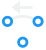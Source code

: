 <?xml version="1.0"?>
<!DOCTYPE ipe SYSTEM "ipe.dtd">
<ipe version="70216" creator="Ipe 7.2.17">
<info created="D:20200520161559" modified="D:20200520180808"/>
<ipestyle name="icons">
<color name="black" value="0.137 0.149 0.161"/>
<color name="red" value="0.855 0.267 0.325"/>
<color name="blue" value="0.114 0.6 0.953"/>
<dashstyle name="dotted" value="[1 3] 0"/>
<layout paper="22 22" origin="0 0" frame="22 22" crop="no"/>
</ipestyle>
<ipestyle name="dark">
<color name="black" value="0.937 0.941 0.945"/>
</ipestyle>
<page section="mode_arc1">
<layer name="alpha"/>
<view layers="alpha" active="alpha"/>
<path layer="alpha" stroke="black" pen="1" cap="1" join="1">
15.0793 13.3582 m
9.30054 0 0 9.30054 11 5 6.86469 13.3306 a
</path>
<path matrix="1 0 0 1 1.5 -4.5" fill="blue">
1 0 0 1 4 17 e
2 0 0 2 4 17 e
</path>
<path matrix="1 0 0 1 7 -12" fill="blue">
1 0 0 1 4 17 e
2 0 0 2 4 17 e
</path>
<path matrix="1 0 0 1 -0.5 0" fill="black">
15 18 m
15 17 l
10 17 l
10 18 l
h
</path>
<path matrix="-1 0 0 1 21 0" fill="black">
14 17.6 m
11 15 l
11 20 l
h
</path>
<path matrix="1 0 0 1 12.5 -4.5" fill="blue">
1 0 0 1 4 17 e
2 0 0 2 4 17 e
</path>
</page>
<page section="mode_arc2">
<layer name="alpha"/>
<view layers="alpha" active="alpha"/>
<path layer="alpha" stroke="black" pen="1" cap="1" join="1">
15.0793 13.3582 m
9.30054 0 0 9.30054 11 5 6.86469 13.3306 a
</path>
<path matrix="1 0 0 1 1.5 -4.5" fill="blue">
1 0 0 1 4 17 e
2 0 0 2 4 17 e
</path>
<path matrix="1 0 0 1 7 -12" fill="blue">
1 0 0 1 4 17 e
2 0 0 2 4 17 e
</path>
<path matrix="1 0 0 1 0.5 0" fill="black">
8 18 m
8 17 l
12 17 l
12 18 l
h
</path>
<path matrix="1 0 0 1 1 0" fill="black">
14 17.6 m
11 15 l
11 20 l
h
</path>
<path matrix="1 0 0 1 12.5 -4.5" fill="blue">
1 0 0 1 4 17 e
2 0 0 2 4 17 e
</path>
</page>
<page section="mode_arc3">
<layer name="alpha"/>
<view layers="alpha" active="alpha"/>
<path layer="alpha" stroke="black" pen="1" cap="1" join="1">
5.78823 6.96879 m
7.24784 0 0 -7.24784 12.625 9.375 6.50238 13.2538 a
</path>
<path stroke="black" pen="1" cap="1" join="1">
8.82632 15.5476 m
7.24784 0 0 -7.24784 12.625 9.375 14.9831 16.2285 a
</path>
<path matrix="1 0 0 1 3.5 -2.5" fill="blue">
1 0 0 1 4 17 e
2 0 0 2 4 17 e
</path>
<path matrix="1 0 0 1 2.5 -11.5" fill="blue">
1 0 0 1 4 17 e
2 0 0 2 4 17 e
</path>
<path matrix="1 0 0 1 12.5 -1.5" fill="blue">
1 0 0 1 4 17 e
2 0 0 2 4 17 e
</path>
</page>
<page section="mode_circle1">
<layer name="alpha"/>
<view layers="alpha" active="alpha"/>
<path layer="alpha" stroke="black" pen="1" cap="1" join="1">
14.5761 17.0176 m
7 0 0 7 11 11 17.0236 14.566 a
</path>
<path matrix="1 0 0 1 7 -6" fill="blue">
1 0 0 1 4 17 e
2 0 0 2 4 17 e
</path>
<path matrix="1 0 0 1 12 -1" fill="blue">
1 0 0 1 4 17 e
2 0 0 2 4 17 e
</path>
</page>
<page section="mode_circle2">
<layer name="alpha"/>
<view layers="alpha" active="alpha"/>
<path layer="alpha" stroke="black" pen="1" cap="1" join="1">
5.05135 7.31034 m
7 0 0 -7 11 11 14.5761 17.0176 a
</path>
<path stroke="black" pen="1" cap="1" join="1">
17.0236 14.566 m
7 0 0 -7 11 11 7.3985 4.99756 a
</path>
<path matrix="1 0 0 1 2 -11" fill="blue">
1 0 0 1 4 17 e
2 0 0 2 4 17 e
</path>
<path matrix="1 0 0 1 12 -1" fill="blue">
1 0 0 1 4 17 e
2 0 0 2 4 17 e
</path>
</page>
<page section="mode_circle3">
<layer name="alpha"/>
<view layers="alpha" active="alpha"/>
<path layer="alpha" stroke="black" pen="1" cap="1" join="1">
5.34121 15.1204 m
7 0 0 -7 11 11 14.5761 17.0176 a
</path>
<path stroke="black" pen="1" cap="1" join="1">
17.0325 14.5508 m
7 0 0 -7 11 11 15.0768 5.3097 a
</path>
<path stroke="black" pen="1" cap="1" join="1">
11.8923 4.05711 m
7 0 0 -7 11 11 4.03775 11.726 a
</path>
<path matrix="1 0 0 1 9.5 -12.5" fill="blue">
1 0 0 1 4 17 e
2 0 0 2 4 17 e
</path>
<path matrix="1 0 0 1 12 -1" fill="blue">
1 0 0 1 4 17 e
2 0 0 2 4 17 e
</path>
<path matrix="1 0 0 1 0.5 -3.5" fill="blue">
1 0 0 1 4 17 e
2 0 0 2 4 17 e
</path>
</page>
<page section="mode_graph">
<layer name="alpha"/>
<view layers="alpha" active="alpha"/>
<path layer="alpha" stroke="black" dash="dotted" pen="1" cap="1">
10.2779 6.44417 m
5.79907 15.4019 l
</path>
<path stroke="black" pen="1">
11.4472 5.89443 m
16.5528 16.1056 l
</path>
<path fill="black">
8 18 m
8 17 l
12 17 l
12 18 l
h
</path>
<path fill="black">
14 17.6 m
11 15 l
11 20 l
h
</path>
<path fill="black">
2 0 0 2 11 5 e
</path>
<path matrix="1 0 0 1 6 12" fill="black">
2 0 0 2 11 5 e
</path>
<path matrix="1 0 0 1 -6 12" fill="black">
2 0 0 2 11 5 e
</path>
</page>
<page section="mode_ink">
<layer name="alpha"/>
<view layers="alpha" active="alpha"/>
<group layer="alpha" matrix="1 0 0 -1 0 22">
<path fill="black">
12.002 3 m
4.6582 10.3125 l
3.25195 11.75 l
3.00195 12 l
3.00195 16 l
4.00195 16 l
6.00195 16 l
7.00195 16 l
7.25195 15.75 l
7.62695 15.4062 l
8.31445 14.6875 l
8.68945 14.3438 l
15 8 l
16 7 l
12.002 3 l
h
11.4082 5 m
14 7.59375 l
9.7207 11.8438 l
7.1582 9.25 l
11.4082 5 l
h
6.43945 9.96875 m
9.0332 12.5625 l
8.31445 13.2812 l
5.7207 10.6875 l
6.00195 10.4062 l
6.43945 9.96875 l
h
5.0332 11.375 m
7.62695 13.9688 l
6.9082 14.6875 l
4.31445 12.0938 l
5.0332 11.375 l
h
16.498 14 m
16.2364 14.0001
15.5436 14.046
14.4355 14.5625 c
14.0892 14.7241
13.8018 14.907
13.4062 15.125 c
13.1951 15.2414
12.438 15.6193
12.1562 15.75 c
11.3306 16.1332
11.0562 16.2299
10.3438 16.5 c
9.65424 16.7615
8.9106 16.9987
8.40625 17.1875 c
6.28335 17.9823
3 18
3 18 c
3 19 l
3 19
6.32741 19.032
8.75 18.125 c
9.07135 18.0047
9.63148 17.8074
10.1562 17.625 c
10.9633 17.3306
11.8354 16.9683
12.5625 16.6562 c
12.8672 16.5148
13.5734 16.1652
13.873 16 c
14.3133 15.7574
14.6069 15.5783
14.8418 15.4688 c
15.3552 15.1663
15.9252 14.9864
16.498 15 c
16.4532 15.0002
16.6718 15.001
16.873 15.0938 c
17.0743 15.1777
17.2978 15.3273
17.4668 15.4688 c
17.7941 15.8006
17.9314 16.0539
17.998 16.5 c
17.9723 17.182
17.7374 17.3957
17.248 17.7812 c
16.9242 17.9958
16.4683 18.0348
16 18.0039 c
16 18.9727 l
16.7837 18.9747
17.411 18.8183
17.7793 18.625 c
18.616 18.1478
19.0273 17.2886
18.998 16.4688 c
18.993 16.1808
18.9208 15.9437
18.7793 15.625 c
18.6377 15.3064
18.4353 14.9489
18.123 14.6875 c
17.6412 14.2643
17.3994 14.0781
16.498 14 c
h
</path>
</group>
</page>
<page section="mode_label">
<layer name="alpha"/>
<view layers="alpha" active="alpha"/>
<path layer="alpha" fill="black">
6 4 m
3 4 l
9 19 l
13 19 l
19 4 l
16 4 l
14 9 l
8 9 l
h
13.1429 11 m
8.85714 11 l
11 16 l
h
</path>
</page>
<page section="mode_laser">
<layer name="alpha"/>
<view layers="alpha" active="alpha"/>
<path layer="alpha" matrix="0.540551 0.540551 -0.540551 0.540551 10.336 -0.228078" stroke="blue" pen="2" cap="1" join="1">
9.51444 11.2861 m
4 0 0 -4 11 15 12.4856 11.2861 a
</path>
<path matrix="0.707107 0.707107 -0.707107 0.707107 11.3536 -4.2028" fill="black">
10 15 m
10 2 l
11 2 l
11 15 l
h
</path>
</page>
<page section="mode_lines">
<layer name="alpha"/>
<view layers="alpha" active="alpha"/>
<path layer="alpha" stroke="black" pen="1" cap="1" join="1">
11.0616 14.9555 m
13.9387 7.04359 l
</path>
<path stroke="black" pen="1" cap="1" join="1">
6.50428 10.906 m
9.49547 15.0937 l
</path>
<path matrix="1 0 0 1 5.5 -0.5" fill="blue">
1 0 0 1 5 17 e
2 0 0 2 5 17 e
</path>
<path matrix="1 0 0 1 0.5 -7.5" fill="blue">
1 0 0 1 5 17 e
2 0 0 2 5 17 e
</path>
<path matrix="1 0 0 1 9.5 -11.5" fill="blue">
1 0 0 1 5 17 e
2 0 0 2 5 17 e
</path>
</page>
<page section="mode_lines_variant">
<layer name="alpha"/>
<view layers="alpha" active="alpha"/>
<path layer="alpha" stroke="black" pen="1" cap="1" join="1">
6.67683 15.3232 m
15.2997 6.70025 l
</path>
<path matrix="1 0 0 1 0.5 -0.5" fill="blue">
1 0 0 1 5 17 e
2 0 0 2 5 17 e
</path>
<path matrix="1 0 0 1 11.5 -11.5" fill="blue">
1 0 0 1 5 17 e
2 0 0 2 5 17 e
</path>
</page>
<page section="mode_marks">
<layer name="alpha"/>
<view layers="alpha" active="alpha"/>
<path layer="alpha" matrix="1 0 0 1 1 -1" fill="black">
3 19 m
3 14 l
8 14 l
8 19 l
h
</path>
<path matrix="1 0 0 1 10 -1" fill="black">
3 19 m
3 14 l
8 14 l
8 19 l
h
4 18 m
4 15 l
7 15 l
7 18 l
h
</path>
<path matrix="1.1 0 0 1.1 -0.1 -10.55" fill="black">
2.5 0 0 2.5 6 15.5 e
</path>
<path matrix="1.08 0 0 1.08 -1.78 -1.06" stroke="black" pen="1" join="1">
14 5 m
18 9 l
</path>
<path matrix="1.08 0 0 1.08 -1.78 -1.06" stroke="black" pen="1" join="1">
14 9 m
18 5 l
</path>
</page>
<page section="mode_math">
<layer name="alpha"/>
<view layers="alpha" active="alpha"/>
<path layer="alpha" fill="black">
3 18 m
10 18 l
10 17 l
3 17 l
h
</path>
<path fill="black">
3 9 m
10 9 l
10 8 l
3 8 l
h
</path>
<path matrix="1 0 0 1 0 1" fill="black">
6 6 m
6 5 l
7 5 l
7 6 l
h
</path>
<path fill="black">
3 9 m
7 13 l
3 17 l
4.41421 17 l
8.41421 13 l
4.41421 9 l
h
</path>
<path fill="black">
6 5 m
6 3 l
7 3 l
7 5 l
h
</path>
<path matrix="1 0 0 1 -1 0" fill="black">
16 14 m
16 7 l
17 7 l
17 14 l
h
</path>
<path matrix="1 0 0 1 -1 0" fill="black">
12 11 m
3 0 0 3 15 11 16.6641 8.50385 a
16.4142 9.58579 l
2 0 0 -2 15 11 13 11 a
13 14 l
12 14 l
h
</path>
<path matrix="1 0 0 1 12 3" fill="black">
6 6 m
6 5 l
7 5 l
7 6 l
h
</path>
<path matrix="1 0 0 1 12 2" fill="black">
6 5 m
6 3 l
7 3 l
7 5 l
h
</path>
<path matrix="1 0 0 1 -1 0" fill="black">
17 7 m
4 0 0 -4 13 7 12.3424 3.05442 a
12.5068 4.04082 l
3 0 0 3 13 7 16 7 a
h
</path>
</page>
<page section="mode_pan">
<layer name="alpha"/>
<view layers="alpha" active="alpha"/>
<group layer="alpha" matrix="1 0 0 -1 0 22">
<path fill="black">
14.127 3.00385 m
13.5056 3.04153
13.0804 3.43167
12.7813 3.9145 c
12.4549 2.72796
10.1423 2.65374
9.6797 4.33555 c
9.31624 3.94421
8.85222 3.67323
8.26759 3.71474 c
8.24415 3.71474 l
7.17507 3.80837
6.41849 4.74853
6.60157 5.77888 c
7.51368 11.09 l
7.16844 10.8531
6.74929 10.4469
6.44142 10.3126 c
5.72793 10.0011
5.07489 9.96202
4.54883 10.1128 c
3.49673 10.4142
3.18164 11.3995
3.18164 11.3995 c
3 11.9106 l
3.45508 12.222 l
4.45956 12.8827
5.47864 14.4843
6.44142 15.9762 c
6.9228 16.7221
7.4023 17.4273
7.94728 17.9973 c
8.49225 18.5672
9.11018 19.0051
9.94142 19 c
9.9551 19 l
12.2885 18.9988
14.6217 19.0002
16.9551 19 c
17.1368 19 l
17.1602 18.3321 l
17.1602 18.3321
17.2244 17.0916
17.3418 15.6217 c
17.4593 14.1519
17.6413 12.4375
17.8438 11.6443 c
18.9395 7.35734 l
19.2551 6.17955
18.293 5.04646
17.0469 5.13653 c
16.6645 5.15786
16.3267 5.32185
16.043 5.53604 c
16.0645 4.89174 l
16.1359 3.81567
15.2315 2.93433
14.127 3.00385 c
h
11.2539 3.71279 m
11.2539 3.71475 l
11.8345 3.6792
12.3929 4.16877
12.416 4.73507 c
12.6914 9.64474 l
12.7069 9.92241
12.8837 9.91904
12.8965 9.66824 c
13.1465 4.73507 l
13.1679 4.21328
13.6369 3.74506
14.1719 3.71279 c
14.7909 3.67369
15.376 4.24365
15.336 4.84669 c
15.0625 10.244 l
15.0543 10.4062
15.1017 10.486
15.1524 10.2891 c
16.0879 6.668 l
16.1946 6.22355
16.6241 5.87156
17.0918 5.84547 c
17.7833 5.79571
18.4076 6.52555
18.2325 7.17913 c
17.1368 11.466 l
16.6969 13.1889
16.475 17.4841
16.4493 17.9973 c
10 18 l
10 18 l
7.88349 17.9786
6.33605 13.2479
3.86524 11.6227 c
3.86524 11.6227
4.75577 9.06706
8.40431 12.6215 c
8.40431 12.6215
8.42991 12.5027
8.47267 12.3336 c
8.44596 12.2471
8.42944 12.1555
8.4258 12.0653 c
7.33204 5.66726 l
7.22919 5.08838
7.71196 4.47629
8.31251 4.42368 c
8.85833 4.38529
9.39622 4.80671
9.47463 5.33433 c
10.2735 9.99921 l
10.3064 10.1917
10.5383 10.1414
10.5235 9.88954 c
10.2285 4.84669 l
10.1916 4.28815
10.6805 3.7467
11.2539 3.71279 c
h
</path>
</group>
</page>
<page section="mode_paragraph">
<layer name="alpha"/>
<view layers="alpha" active="alpha"/>
<path layer="alpha" fill="black">
3 19 m
3 18 l
16 18 l
16 19 l
h
</path>
<path fill="black">
3 16 m
3 15 l
19 15 l
19 16 l
h
</path>
<path fill="black">
3 13 m
3 12 l
17 12 l
17 13 l
h
</path>
<path fill="black">
3 10 m
3 9 l
18 9 l
18 10 l
h
</path>
<path fill="black">
3 7 m
3 6 l
17 6 l
17 7 l
h
</path>
<path fill="black">
3 4 m
3 3 l
8 3 l
8 4 l
h
</path>
</page>
<page section="mode_parallelogram">
<layer name="alpha"/>
<view layers="alpha" active="alpha"/>
<path layer="alpha" stroke="black" pen="1" cap="1" join="1">
5.59596 11.8152 m
9.5 16.5 l
15.9401 13.2799 l
</path>
<path stroke="black" pen="1" cap="1" join="1">
16.4379 11.2255 m
13.5138 7.71657 l
</path>
<path matrix="1 0 0 1 -1 0" stroke="black" pen="1" cap="1" join="1">
7.01113 9.74443 m
12.0569 7.22154 l
</path>
<path matrix="1 0 0 1 7.5 -10.5" fill="blue">
1 0 0 1 5 17 e
2 0 0 2 5 17 e
</path>
<path matrix="1 0 0 1 12.5 -4.5" fill="blue">
1 0 0 1 5 17 e
2 0 0 2 5 17 e
</path>
<path matrix="1 0 0 1 -0.5 -6.5" fill="blue">
1 0 0 1 5 17 e
2 0 0 2 5 17 e
</path>
</page>
<page section="mode_polygons">
<layer name="alpha"/>
<view layers="alpha" active="alpha"/>
<path layer="alpha" stroke="black" pen="1" cap="1" join="1">
11.0616 14.9555 m
13.9387 7.04359 l
</path>
<path stroke="black" pen="1" cap="1" join="1">
6.97866 8.84282 m
12.9944 6.16914 l
</path>
<path stroke="black" pen="1" cap="1" join="1">
6.50428 10.906 m
9.49547 15.0937 l
</path>
<path matrix="1 0 0 1 5.5 -0.5" fill="blue">
1 0 0 1 5 17 e
2 0 0 2 5 17 e
</path>
<path matrix="1 0 0 1 0.5 -7.5" fill="blue">
1 0 0 1 5 17 e
2 0 0 2 5 17 e
</path>
<path matrix="1 0 0 1 9.5 -11.5" fill="blue">
1 0 0 1 5 17 e
2 0 0 2 5 17 e
</path>
</page>
<page section="mode_rectangles1">
<layer name="alpha"/>
<view layers="alpha" active="alpha"/>
<path layer="alpha" fill="black">
7 17 m
17 17 l
17 7 l
16 7 l
16 16 l
7 16 l
h
</path>
<path fill="black">
5 15 m
6 15 l
6 6 l
15 6 l
15 5 l
5 5 l
h
</path>
<path matrix="1 0 0 1 0.5 -0.5" fill="blue">
1 0 0 1 5 17 e
2 0 0 2 5 17 e
</path>
<path matrix="1 0 0 1 11.5 -11.5" fill="blue">
1 0 0 1 5 17 e
2 0 0 2 5 17 e
</path>
</page>
<page section="mode_rectangles2">
<layer name="alpha"/>
<view layers="alpha" active="alpha"/>
<path layer="alpha" fill="black">
4 18 m
17 18 l
17 7 l
16 7 l
16 17 l
4 17 l
h
</path>
<path fill="black">
4 18 m
5 18 l
5 6 l
15 6 l
15 5 l
4 5 l
h
</path>
<path matrix="1 0 0 1 5.5 -5.5" fill="blue">
1 0 0 1 5 17 e
2 0 0 2 5 17 e
</path>
<path matrix="1 0 0 1 11.5 -11.5" fill="blue">
1 0 0 1 5 17 e
2 0 0 2 5 17 e
</path>
</page>
<page section="mode_rectangles3">
<layer name="alpha"/>
<view layers="alpha" active="alpha"/>
<path layer="alpha" stroke="black" pen="1" cap="1" join="1">
7.01113 9.74443 m
12.0569 7.22154 l
</path>
<path stroke="black" pen="1" cap="1" join="1">
6.27825 12.0565 m
8.5 16.5 l
14.9881 13.256 l
</path>
<path stroke="black" pen="1" cap="1" join="1">
14.1955 7.8911 m
15.8313 11.1625 l
</path>
<path matrix="1 0 0 1 8.5 -10.5" fill="blue">
1 0 0 1 5 17 e
2 0 0 2 5 17 e
</path>
<path matrix="1 0 0 1 11.5 -4.5" fill="blue">
1 0 0 1 5 17 e
2 0 0 2 5 17 e
</path>
<path matrix="1 0 0 1 0.5 -6.5" fill="blue">
1 0 0 1 5 17 e
2 0 0 2 5 17 e
</path>
</page>
<page section="mode_rotate">
<layer name="alpha"/>
<view layers="alpha" active="alpha"/>
<path layer="alpha" matrix="1 0 0 1 -1 0" fill="black">
18.5 12 m
16 15 l
21 15 l
h
</path>
<path matrix="1 0 0 1 -1 1" fill="black">
15 18 m
4 0 0 -4 15 14 19 14 a
18 14 l
3 0 0 3 15 14 15 17 a
h
</path>
<path matrix="-1 0 0 -1 23 22" fill="black">
18.5 12 m
16 15 l
21 15 l
h
</path>
<path matrix="-1 0 0 -1 23 21" fill="black">
15 18 m
4 0 0 -4 15 14 19 14 a
18 14 l
3 0 0 3 15 14 15 17 a
h
</path>
<path fill="black">
10.6863 12 m
4 12 l
4 18 l
11 18 l
11 12.3137 l
h
8.92893 8.82843 m
13.1716 13.0711 l
18.1213 8.12132 l
13.8787 3.87868 l
h
3 11 m
3 19 l
12 19 l
12 13.3137 l
13.1716 14.4853 l
19.5355 8.12132 l
13.8787 2.46446 l
7.51472 8.82843 l
9.68629 11 l
h
</path>
</page>
<page section="mode_select">
<layer name="alpha"/>
<view layers="alpha" active="alpha"/>
<path layer="alpha" fill="black">
7 3 m
10.9004 7.6992 l
17 8 l
7 16 l
h
</path>
<path fill="black">
1 0 0 1 6 18 e
</path>
</page>
<page section="mode_shear">
<layer name="alpha"/>
<view layers="alpha" active="alpha"/>
<path layer="alpha" fill="black">
8.85 8 m
10.5 13.5 l
12 13.5 l
12 19 l
3 19 l
3 8 l
h
4 18 m
4 9 l
9.15 9 l
10.5 13.5 l
11 13.5 l
11 18 l
h
</path>
<path matrix="1 0 0 1 -0.3 0.5" stroke="black" pen="1" cap="0" join="0">
11 13 m
8 3 l
16 3 l
19 13 l
h
</path>
<path matrix="0.377121 0.926164 -0.926164 0.377121 14.0433 -7.76973" fill="black">
18.5 12 m
16 15 l
21 15 l
h
</path>
<path matrix="0.377121 0.926164 -0.926164 0.377121 18.1737 1.34569" fill="black">
8 18 m
8 15 l
9 15 l
9 18 l
h
</path>
</page>
<page section="mode_shredder">
<layer name="alpha"/>
<view layers="alpha" active="alpha"/>
<path layer="alpha" fill="red">
8 19 m
8 17 l
9 17 l
9 18 l
13 18 l
13 17 l
14 17 l
14 19 l
8 19 l
</path>
<path fill="red">
4 16 m
4 15 l
18 15 l
18 16 l
4 16 l
</path>
<path fill="red">
6 14 m
6 3 l
16 3 l
16 14 l
15 14 l
15 4 l
7 4 l
7 14 l
6 14 l
</path>
</page>
<page section="mode_splinegons">
<layer name="alpha"/>
<view layers="alpha" active="alpha"/>
<path layer="alpha" matrix="1 0 0 1 0.113943 -0.740626" stroke="black" pen="1" cap="1" join="1">
6.78686 8.52022
10.5582 14.4623
3.6733 13.9361
8.60676 20.7333
17.1362 14.3527
15.8206 5.07776
5.95365 4.2007 u
</path>
</page>
<page section="mode_splines">
<layer name="alpha"/>
<view layers="alpha" active="alpha"/>
<path layer="alpha" stroke="black" pen="1" cap="1" join="1">
5.5 5.5 m
8.84503 19.2007
13.2816 1.45424
16.5 16.5 c
</path>
</page>
<page section="mode_stretch">
<layer name="alpha"/>
<view layers="alpha" active="alpha"/>
<path layer="alpha" fill="black">
16 6 m
12 6 l
16 10 l
h
</path>
<path fill="black">
3 19 m
3 12 l
8 12 l
8 14 l
10 14 l
10 19 l
h
4 18 m
4 13 l
7 13 l
7 15 l
9 15 l
9 18 l
h
</path>
<path fill="black">
7 15 m
7 3 l
19 3 l
19 15 l
h
8 14 m
8 4 l
18 4 l
18 14 l
h
</path>
<path fill="black">
5.14643 16.1464 m
14.0858 7.20711 l
14.7929 7.91421 l
5.85357 16.8536 l
h
</path>
</page>
<page section="mode_translate">
<layer name="alpha"/>
<view layers="alpha" active="alpha"/>
<path layer="alpha" matrix="1 0 0 -1 0 22" fill="black">
11 3 m
9 7 l
13 7 l
11 3 l
h
7 9 m
3 11 l
7 13 l
7 9 l
h
15 9 m
15 13 l
19 11 l
15 9 l
h
11 10 m
10.446 10
10 10.446
10 11 c
10 11.554
10.446 12
11 12 c
11.554 12
12 11.554
12 11 c
12 10.446
11.554 10
11 10 c
h
9 15 m
11 19 l
13 15 l
9 15 l
h
</path>
</page>
<page section="snapvtx">
<layer name="alpha"/>
<view layers="alpha" active="alpha"/>
<path layer="alpha" stroke="black" pen="1" cap="1">
3.5 9.5 m
6.25061 12.9383 l
</path>
<path stroke="black" pen="1" cap="1">
8.56 12.804 m
12.5 6.5 l
18.5 10.5 l
</path>
<path fill="red">
2 0 0 2 7.5 14.5 e
1 0 0 1 7.5 14.5 e
</path>
</page>
<page section="snapctl">
<layer name="alpha"/>
<view layers="alpha" active="alpha"/>
<path layer="alpha" fill="red">
2 0 0 2 10.5 11.5 e
1 0 0 1 10.5 11.5 e
</path>
<path fill="black">
8 0 0 8 10.5 11.5 e
7 0 0 7 10.5 11.5 e
</path>
</page>
<page section="snapbd">
<layer name="alpha"/>
<layer name="GRID"/>
<view layers="alpha" active="alpha"/>
<path layer="alpha" stroke="black" pen="1" cap="1">
12.9142 9.08579 m
15.5 6.5 l
19.5 8.5 l
</path>
<path stroke="black" pen="1" cap="1">
3.5 11.5 m
6.5 15.5 l
10.0858 11.9142 l
</path>
<group layer="GRID">
<path stroke="0.1" pen="0.1">
0.5 0 m
0.5 22 l
</path>
<path matrix="1 0 0 1 1 0" stroke="0.1" pen="0.1">
0.5 0 m
0.5 22 l
</path>
<path matrix="1 0 0 1 2 0" stroke="0.1" pen="0.1">
0.5 0 m
0.5 22 l
</path>
<path matrix="1 0 0 1 3 0" stroke="0.1" pen="0.1">
0.5 0 m
0.5 22 l
</path>
<path matrix="1 0 0 1 4 0" stroke="0.1" pen="0.1">
0.5 0 m
0.5 22 l
</path>
<path matrix="1 0 0 1 5 0" stroke="0.1" pen="0.1">
0.5 0 m
0.5 22 l
</path>
<path matrix="1 0 0 1 6 0" stroke="0.1" pen="0.1">
0.5 0 m
0.5 22 l
</path>
<path matrix="1 0 0 1 7 0" stroke="0.1" pen="0.1">
0.5 0 m
0.5 22 l
</path>
<path matrix="1 0 0 1 8 0" stroke="0.1" pen="0.1">
0.5 0 m
0.5 22 l
</path>
<path matrix="1 0 0 1 9 0" stroke="0.1" pen="0.1">
0.5 0 m
0.5 22 l
</path>
<path matrix="1 0 0 1 10 0" stroke="0.1" pen="0.1">
0.5 0 m
0.5 22 l
</path>
<path matrix="1 0 0 1 11 0" stroke="0.1" pen="0.1">
0.5 0 m
0.5 22 l
</path>
<path matrix="1 0 0 1 12 0" stroke="0.1" pen="0.1">
0.5 0 m
0.5 22 l
</path>
<path matrix="1 0 0 1 13 0" stroke="0.1" pen="0.1">
0.5 0 m
0.5 22 l
</path>
<path matrix="1 0 0 1 14 0" stroke="0.1" pen="0.1">
0.5 0 m
0.5 22 l
</path>
<path matrix="1 0 0 1 15 0" stroke="0.1" pen="0.1">
0.5 0 m
0.5 22 l
</path>
<path matrix="1 0 0 1 16 0" stroke="0.1" pen="0.1">
0.5 0 m
0.5 22 l
</path>
<path matrix="1 0 0 1 17 0" stroke="0.1" pen="0.1">
0.5 0 m
0.5 22 l
</path>
<path matrix="1 0 0 1 18 0" stroke="0.1" pen="0.1">
0.5 0 m
0.5 22 l
</path>
<path matrix="1 0 0 1 19 0" stroke="0.1" pen="0.1">
0.5 0 m
0.5 22 l
</path>
<path matrix="1 0 0 1 20 0" stroke="0.1" pen="0.1">
0.5 0 m
0.5 22 l
</path>
<path matrix="1 0 0 1 21 0" stroke="0.1" pen="0.1">
0.5 0 m
0.5 22 l
</path>
<path stroke="0.1" pen="0.1">
0 0.5 m
22 0.5 l
</path>
<path matrix="1 0 0 1 0 1" stroke="0.1" pen="0.1">
0 0.5 m
22 0.5 l
</path>
<path matrix="1 0 0 1 0 2" stroke="0.1" pen="0.1">
0 0.5 m
22 0.5 l
</path>
<path matrix="1 0 0 1 0 3" stroke="0.1" pen="0.1">
0 0.5 m
22 0.5 l
</path>
<path matrix="1 0 0 1 0 4" stroke="0.1" pen="0.1">
0 0.5 m
22 0.5 l
</path>
<path matrix="1 0 0 1 0 5" stroke="0.1" pen="0.1">
0 0.5 m
22 0.5 l
</path>
<path matrix="1 0 0 1 0 6" stroke="0.1" pen="0.1">
0 0.5 m
22 0.5 l
</path>
<path matrix="1 0 0 1 0 7" stroke="0.1" pen="0.1">
0 0.5 m
22 0.5 l
</path>
<path matrix="1 0 0 1 0 8" stroke="0.1" pen="0.1">
0 0.5 m
22 0.5 l
</path>
<path matrix="1 0 0 1 0 9" stroke="0.1" pen="0.1">
0 0.5 m
22 0.5 l
</path>
<path matrix="1 0 0 1 0 10" stroke="0.1" pen="0.1">
0 0.5 m
22 0.5 l
</path>
<path matrix="1 0 0 1 0 11" stroke="0.1" pen="0.1">
0 0.5 m
22 0.5 l
</path>
<path matrix="1 0 0 1 0 12" stroke="0.1" pen="0.1">
0 0.5 m
22 0.5 l
</path>
<path matrix="1 0 0 1 0 13" stroke="0.1" pen="0.1">
0 0.5 m
22 0.5 l
</path>
<path matrix="1 0 0 1 0 14" stroke="0.1" pen="0.1">
0 0.5 m
22 0.5 l
</path>
<path matrix="1 0 0 1 0 15" stroke="0.1" pen="0.1">
0 0.5 m
22 0.5 l
</path>
<path matrix="1 0 0 1 0 16" stroke="0.1" pen="0.1">
0 0.5 m
22 0.5 l
</path>
<path matrix="1 0 0 1 0 17" stroke="0.1" pen="0.1">
0 0.5 m
22 0.5 l
</path>
<path matrix="1 0 0 1 0 18" stroke="0.1" pen="0.1">
0 0.5 m
22 0.5 l
</path>
<path matrix="1 0 0 1 0 19" stroke="0.1" pen="0.1">
0 0.5 m
22 0.5 l
</path>
<path matrix="1 0 0 1 0 19" stroke="0.1" pen="0.1">
0 0.5 m
22 0.5 l
</path>
<path matrix="1 0 0 1 0 20" stroke="0.1" pen="0.1">
0 0.5 m
22 0.5 l
</path>
<path matrix="1 0 0 1 0 21" stroke="0.1" pen="0.1">
0 0.5 m
22 0.5 l
</path>
</group>
<path layer="alpha" matrix="1 0 0 1 1 -1" fill="red">
2 0 0 2 10.5 11.5 e
1 0 0 1 10.5 11.5 e
</path>
</page>
<page section="snapint">
<layer name="alpha"/>
<view layers="alpha" active="alpha"/>
<path layer="alpha" stroke="black" pen="1" cap="1">
3.5 14.5 m
9.71115 11.3944 l
</path>
<path stroke="black" pen="1" cap="1">
18.5 17.5 m
12.9142 11.9142 l
</path>
<path stroke="black" pen="1" cap="1">
19.5 6.5 m
13.2889 9.60557 l
</path>
<path stroke="black" pen="1" cap="1">
5.5 4.5 m
10.0858 9.08579 l
</path>
<path matrix="1 0 0 1 1 -1" fill="red">
2 0 0 2 10.5 11.5 e
1 0 0 1 10.5 11.5 e
</path>
</page>
<page section="snapgrid">
<layer name="alpha"/>
<view layers="alpha" active="alpha"/>
<path layer="alpha" stroke="black" pen="1" cap="1">
2.5 16.5 m
18.5 16.5 l
</path>
<path stroke="black" pen="1" cap="1">
2.5 4.5 m
18.5 4.5 l
</path>
<path stroke="black" pen="1" cap="1">
4.5 19.5 m
4.5 1.5 l
</path>
<path stroke="black" pen="1" cap="1">
16.5 19.5 m
16.5 1.5 l
</path>
<path stroke="black" pen="1" cap="1">
2.5 10.5 m
8.5 10.5 l
</path>
<path stroke="black" pen="1" cap="1">
10.5 19.5 m
10.5 12.5 l
</path>
<path stroke="black" pen="1" cap="1">
18.5 10.5 m
12.5 10.5 l
</path>
<path stroke="black" pen="1" cap="1">
10.5 1.5 m
10.5 8.5 l
</path>
<path matrix="1 0 0 1 0 -1" fill="red">
2 0 0 2 10.5 11.5 e
1 0 0 1 10.5 11.5 e
</path>
</page>
<page section="snapangle">
<layer name="alpha"/>
<view layers="alpha" active="alpha"/>
<path layer="alpha" stroke="black" pen="1" cap="1">
2.5 9.5 m
19.5 9.5 l
</path>
<path matrix="-0.5 0.866025 -0.866025 -0.5 20.9772 6.88878" stroke="black" pen="1" cap="1">
2.5 9.5 m
19.5 9.5 l
</path>
<path stroke="black" pen="1" cap="1">
5.5 4.30385 m
10.4163 12.8191 l
</path>
<path stroke="black" pen="1" cap="1">
14 19.0263 m
12.4139 16.279 l
</path>
<path matrix="1 0 0 1 1 3" fill="red">
2 0 0 2 10.5 11.5 e
1 0 0 1 10.5 11.5 e
</path>
<path stroke="black" fill="black" pen="1" cap="1">
19.5 9.5 m
16.5 11.5 l
16.5 7.5 l
h
</path>
</page>
<page section="snapcustom">
<layer name="alpha"/>
<view layers="alpha" active="alpha"/>
<path layer="alpha" stroke="black" pen="1" cap="1">
2.5 10.5 m
8.5 10.5 l
</path>
<path stroke="black" pen="1" cap="1">
6.5 18.5 m
9.60557 12.2889 l
</path>
<path stroke="black" pen="1" cap="1">
14.5 18.5 m
11.3944 12.2889 l
</path>
<path stroke="black" pen="1" cap="1">
18.5 10.5 m
12.5 10.5 l
</path>
<path stroke="black" pen="1" cap="1">
14.5 2.5 m
11.3944 8.71115 l
</path>
<path stroke="black" pen="1" cap="1">
6.5 2.5 m
9.60557 8.71115 l
</path>
<path matrix="1 0 0 1 0 -1" fill="red">
2 0 0 2 10.5 11.5 e
1 0 0 1 10.5 11.5 e
</path>
</page>
<page section="snapauto">
<layer name="alpha"/>
<view layers="alpha" active="alpha"/>
<path layer="alpha" stroke="black" pen="1" cap="1">
15.5 12.5 m
15.5 4.5 l
6.5 4.5 l
6.5 7.5 l
11.5 7.5 l
11.5 11.5 l
4.5 11.5 l
4.5 17.5 l
</path>
<path matrix="1 0 0 1 5 3" fill="red">
2 0 0 2 10.5 11.5 e
1 0 0 1 10.5 11.5 e
</path>
</page>
<page section="copy">
<layer name="alpha"/>
<view layers="alpha" active="alpha"/>
<group layer="alpha" matrix="1 0 0 -1 0 22">
<path fill="black">
3 3 m
3 17 l
7 17 l
7 19 l
17 19 l
17 10 l
13 6 l
12 6 l
9 3 l
3 3 l
h
4 4 m
8 4 l
8 6 l
7 6 l
7 16 l
4 16 l
4 4 l
h
8 7 m
12 7 l
12 11 l
16 11 l
16 18 l
8 18 l
8 7 l
h
</path>
</group>
</page>
<page section="cut">
<layer name="alpha"/>
<view layers="alpha" active="alpha"/>
<group layer="alpha" matrix="1 0 0 -1 0 22">
<path fill="black">
7.01172 3 m
6.43437 4
6.13359 4
6.71094 5 c
10.252 11.1406 l
8.19336 14.668 l
7.7481 14.2565
7.15686 14
6.5 14 c
5.115 14
4 15.115
4 16.5 c
4 17.885
5.115 19
6.5 19 c
7.885 19
9 17.885
9 16.5 c
9 16.3329
8.98215 16.1695
8.95117 16.0117 c
10.1133 13.998 l
10.8937 13.997
10.9921 13.2234
11.4473 13.2129 c
13.0508 15.9941 l
13.0176 16.1572
13 16.3269
13 16.5 c
13 17.885
14.115 19
15.5 19 c
16.885 19
18 17.885
18 16.5 c
18 15.115
16.885 14
15.5 14 c
14.8467 14
14.2589 14.2546
13.8145 14.6621 c
11.7598 11.1406 l
15.3008 5 l
15.8781 4
15.5774 4
15 3 c
11.0059 9.84766 l
7.01172 3 l
11 11 m
11.277 11
11.5 11.223
11.5 11.5 c
11.5 11.777
11.277 12
11 12 c
10.723 12
10.5 11.777
10.5 11.5 c
10.5 11.223
10.723 11
11 11 c
h
6.5 15 m
7.331 15
8 15.669
8 16.5 c
8 17.331
7.331 18
6.5 18 c
5.669 18
5 17.331
5 16.5 c
5 15.669
5.669 15
6.5 15 c
15.5 15 m
16.331 15
17 15.669
17 16.5 c
17 17.331
16.331 18
15.5 18 c
14.669 18
14 17.331
14 16.5 c
14 15.669
14.669 15
15.5 15 c
</path>
</group>
</page>
<page section="delete">
<layer name="alpha"/>
<view layers="alpha" active="alpha"/>
<group layer="alpha" matrix="1 0 0 -1 0 22">
<path fill="red">
4 3 m
4 10 l
5 10 l
5 4 l
13 4 l
13 8 l
17 8 l
17 10 l
18 10 l
18 7 l
18 6.99219 l
14.0078 3 l
14 3.00977 l
14 3 l
h
</path>
<path fill="red">
3.00001 11 m
19 11 l
19 12 l
3 12 l
h
</path>
<path fill="red">
4.00001 13 m
5 13.0001 l
4.99999 19 l
4 18.9999 l
h
</path>
<path fill="red">
6.00002 13 m
7.00001 13.0001 l
7 19 l
6.00001 18.9999 l
h
</path>
<path fill="red">
8.00002 13 m
9.00001 13.0001 l
9 19 l
8.00001 18.9999 l
h
</path>
<path fill="red">
10 13 m
11 13.0001 l
11 19 l
10 18.9999 l
h
</path>
<path fill="red">
12 13 m
13 13.0001 l
13 19 l
12 18.9999 l
h
</path>
<path fill="red">
14 13 m
15 13.0001 l
15 19 l
14 18.9999 l
h
</path>
<path fill="red">
16 13 m
17 13.0001 l
17 19 l
16 18.9999 l
h
</path>
</group>
</page>
<page section="fit_objects">
<layer name="alpha"/>
<view layers="alpha" active="alpha"/>
<path layer="alpha" fill="black">
3 19 m
3 18 l
3 15 l
4 15 l
4 18 l
7 18 l
7 19 l
4 19 l
3 19 l
h
</path>
<path fill="black">
11 19 m
9 17 l
13 17 l
11 19 l
h
</path>
<path fill="black">
15 19 m
15 18 l
18 18 l
18 15 l
19 15 l
19 18 l
19 19 l
18 19 l
15 19 l
h
</path>
<path fill="black">
5 13 m
3 11 l
5 9 l
5 13 l
h
</path>
<path fill="black">
17 13 m
17 9 l
19 11 l
17 13 l
h
</path>
<path fill="black">
3 7 m
3 4 l
3 3 l
7 3 l
7 4 l
4 4 l
4 7 l
3 7 l
h
</path>
<path fill="black">
18 7 m
18 4 l
15 4 l
15 3 l
19 3 l
19 4 l
19 7 l
18 7 l
h
</path>
<path fill="black">
9 5 m
11 3 l
13 5 l
9 5 l
h
</path>
<path matrix="0.3 0 0 0.3 6.05905 9.27267" fill="black">
6 4 m
3 4 l
9 19 l
13 19 l
19 4 l
16 4 l
14 9 l
8 9 l
h
13.1429 11 m
8.85714 11 l
11 16 l
h
</path>
<path matrix="0.4 0 0 0.4 7.66177 4.7164" stroke="black" pen="1" cap="1" join="1">
5.5 5.5 m
8.84503 19.2007
13.2816 1.45424
16.5 16.5 c
</path>
</page>
<page section="fit_page">
<layer name="alpha"/>
<view layers="alpha" active="alpha"/>
<group layer="alpha" matrix="1 0 0 -1 0 22">
<path fill="black">
3 3 m
3 4 l
3 7 l
4 7 l
4 4 l
7 4 l
7 3 l
4 3 l
3 3 l
h
11 3 m
9 5 l
13 5 l
11 3 l
h
15 3 m
15 4 l
18 4 l
18 7 l
19 7 l
19 4 l
19 3 l
18 3 l
15 3 l
h
6 6 m
6 16 l
16 16 l
16 6 l
6 6 l
h
7 7 m
15 7 l
15 15 l
7 15 l
7 7 l
h
5 9 m
3 11 l
5 13 l
5 9 l
h
17 9 m
17 13 l
19 11 l
17 9 l
h
3 15 m
3 18 l
3 19 l
7 19 l
7 18 l
4 18 l
4 15 l
3 15 l
h
18 15 m
18 18 l
15 18 l
15 19 l
19 19 l
19 18 l
19 15 l
18 15 l
h
9 17 m
11 19 l
13 17 l
9 17 l
h
</path>
</group>
</page>
<page section="fit_width">
<layer name="alpha"/>
<view layers="alpha" active="alpha"/>
<path layer="alpha" fill="black">
5 13 m
3 11 l
5 9 l
5 13 l
h
</path>
<path fill="black">
17 13 m
17 9 l
19 11 l
17 13 l
h
</path>
<path fill="black">
4 15 m
4 19 l
3 19 l
3 15 l
h
</path>
<path fill="black">
18 15 m
18 19 l
19 19 l
19 15 l
h
</path>
<path fill="black">
18 7 m
18 3 l
19 3 l
19 7 l
h
</path>
<path fill="black">
4 7 m
4 3 l
3 3 l
3 7 l
h
</path>
<path fill="black">
6 16 m
6 6 l
16 6 l
16 16 l
6 16 l
h
7 15 m
15 15 l
15 7 l
7 7 l
7 15 l
h
</path>
</page>
<page section="grid_visible">
<layer name="alpha"/>
<view layers="alpha" active="alpha"/>
<group layer="alpha" matrix="1 0 0 -1 0 22">
<path fill="black">
4 4 m
4 20 l
20 20 l
20 4 l
4 4 l
h
5 5 m
7 5 l
7 7 l
5 7 l
5 5 l
h
8 5 m
10 5 l
10 7 l
8 7 l
8 5 l
h
11 5 m
13 5 l
13 7 l
11 7 l
11 5 l
h
14 5 m
16 5 l
16 7 l
14 7 l
14 5 l
h
17 5 m
19 5 l
19 7 l
17 7 l
17 5 l
h
5 8 m
7 8 l
7 10 l
5 10 l
5 8 l
h
8 8 m
10 8 l
10 10 l
8 10 l
8 8 l
h
11 8 m
13 8 l
13 10 l
11 10 l
11 8 l
h
14 8 m
16 8 l
16 10 l
14 10 l
14 8 l
h
17 8 m
19 8 l
19 10 l
17 10 l
17 8 l
h
5 11 m
7 11 l
7 13 l
5 13 l
5 11 l
h
8 11 m
10 11 l
10 13 l
8 13 l
8 11 l
h
11 11 m
13 11 l
13 13 l
11 13 l
11 11 l
h
14 11 m
16 11 l
16 13 l
14 13 l
14 11 l
h
17 11 m
19 11 l
19 13 l
17 13 l
17 11 l
h
5 14 m
7 14 l
7 16 l
5 16 l
5 14 l
h
8 14 m
10 14 l
10 16 l
8 16 l
8 14 l
h
11 14 m
13 14 l
13 16 l
11 16 l
11 14 l
h
14 14 m
16 14 l
16 16 l
14 16 l
14 14 l
h
17 14 m
19 14 l
19 16 l
17 16 l
17 14 l
h
5 17 m
7 17 l
7 19 l
5 19 l
5 17 l
h
8 17 m
10 17 l
10 19 l
8 19 l
8 17 l
h
11 17 m
13 17 l
13 19 l
11 19 l
11 17 l
h
14 17 m
16 17 l
16 19 l
14 19 l
14 17 l
h
17 17 m
19 17 l
19 19 l
17 19 l
17 17 l
h
</path>
</group>
</page>
<page section="keyboard">
<layer name="alpha"/>
<view layers="alpha" active="alpha"/>
<group layer="alpha" matrix="1 0 0 -1 0 22">
<path fill="black">
2 6 m
2 15 l
5 19 l
5 15 l
20 15 l
20 6 l
h
3 7 m
19 7 l
19 14 l
3 14 l
h
</path>
<path fill="black">
4 8 m
4 9 l
5 9 l
5 8 l
h
6 8 m
6 9 l
7 9 l
7 8 l
h
8 8 m
8 9 l
9 9 l
9 8 l
h
10 8 m
10 9 l
11 9 l
11 8 l
h
12 8 m
12 9 l
13 9 l
13 8 l
h
14 8 m
14 9 l
15 9 l
15 8 l
h
16 8 m
16 9 l
18 9 l
18 8 l
h
4 10 m
4 11 l
6 11 l
6 10 l
h
7 10 m
7 11 l
8 11 l
8 10 l
h
9 10 m
9 11 l
10 11 l
10 10 l
h
11 10 m
11 11 l
12 11 l
12 10 l
h
13 10 m
13 11 l
14 11 l
14 10 l
h
15 10 m
15 11 l
18 11 l
18 10 l
h
4 12 m
4 13 l
6 13 l
6 12 l
h
7 12 m
7 13 l
15 13 l
15 12 l
h
16 12 m
16 13 l
18 13 l
18 12 l
h
</path>
</group>
</page>
<page section="paste">
<layer name="alpha"/>
<view layers="alpha" active="alpha"/>
<group layer="alpha" matrix="1 0 0 -1 0 22">
<path fill="black">
7 3 m
7 5 l
5 5 l
4 5 l
4 19 l
5 19 l
18 19 l
18 18 l
18 5 l
17 5 l
15 5 l
15 3 l
7 3 l
h
5 6 m
6 6 l
6 8 l
16 8 l
16 6 l
17 6 l
17 18 l
5 18 l
5 6 l
h
7 9 m
7 10 l
15 10 l
15 9 l
7 9 l
h
7 12 m
7 13 l
13 13 l
13 12 l
7 12 l
h
7 15 m
7 16 l
10 16 l
10 15 l
7 15 l
h
</path>
</group>
</page>
<page section="pen">
<layer name="alpha"/>
<view layers="alpha" active="alpha"/>
<group layer="alpha" matrix="1 0 0 -1 0 22">
<path fill="black">
3 3 m
3 3.99787 l
19 3.99787 l
19 3 l
h
3 5.9974 m
3 8.00071 l
19 8.00071 l
19 5.9974 l
h
3 10.0002 m
3 13.0014 l
19 13.0014 l
19 10.0002 l
h
3 15.0009 m
3 19 l
19 19 l
19 15.0009 l
h
</path>
</group>
</page>
<page section="redo">
<layer name="alpha"/>
<view layers="alpha" active="alpha"/>
<group layer="alpha" matrix="1 0 0 -1 0 22">
<path fill="black">
13.6992 3 m
12.9922 3.70703 l
15.2852 6 l
13 6 l
11.9922 6 l
11.5 6 l
7.899 6
5 8.899
5 12.5 c
5 16.101
7.899 19
11.5 19 c
13 19 l
13 18 l
11.5 18 l
8.453 18
6 15.547
6 12.5 c
6 9.453
8.453 7
11.5 7 c
11.9922 7 l
13 7 l
15.2852 7 l
12.9922 9.29297 l
13.6992 10 l
16.9922 6.70703 l
17.1992 6.5 l
16.9922 6.29297 l
13.6992 3 l
</path>
</group>
</page>
<page section="shift_key">
<layer name="alpha"/>
<view layers="alpha" active="alpha"/>
<path layer="alpha" stroke="black">
4.65634 8.93477 m
1.35798 0 0 1.35798 6.01396 8.90385 6.01396 7.54587 a
16.6577 7.54623 l
1.35762 0 0 1.35762 16.6577 8.90385 18.0154 8.90385 a
18.0154 14.2257 l
1.35762 0 0 1.35762 16.6577 14.2257 16.6577 15.5834 a
6.01396 15.5834 l
1.35762 0 0 1.35762 6.01396 14.2257 4.65634 14.2257 a
4.65634 8.90385 l
</path>
<path stroke="black" fill="black" pen="0.01">
6.35483 12.648 m
8.15977 14.5557 l
9.96471 12.648 l
9.44117 12.1526 l
8.53445 13.111 l
8.52663 9.82896 l
7.79291 9.82896 l
7.7851 13.111 l
6.87837 12.1526 l
h
</path>
</page>
<page section="stop">
<layer name="alpha"/>
<view layers="alpha" active="alpha"/>
<group layer="alpha" matrix="1 0 0 -1 0 22">
<path fill="red">
11 3 m
15.432 3
19 6.568
19 11 c
19 12.442
18.617 13.79
17.955 14.955 c
17.217 14.217 l
6.985 0 0 -6.985 11.015 11.0037 18 11 a
18 7.122
14.878 4
11 4 c
6.985 0 0 -6.985 10.9963 10.985 7.783 4.783 a
7.045 4.045 l
7.982 0 0 7.982 10.9935 10.982 11 3 a
4.045 7.045 m
4.783 7.783 l
6.985 0 0 -6.985 10.985 10.9963 4 11 a
4 14.878
7.122 18
11 18 c
6.985 0 0 -6.985 11.0037 11.015 14.217 17.217 a
14.955 17.955 l
7.982 0 0 7.982 11.0065 11.018 11 19 a
6.568 19
3 15.432
3 11 c
3 9.558
3.383 8.21
4.045 7.045 c
</path>
<path fill="red">
7.5 9.998 m
14.5 9.998 l
14.5 11.998 l
7.5 11.998 l
h
</path>
</group>
</page>
<page section="undo">
<layer name="alpha"/>
<view layers="alpha" active="alpha"/>
<group layer="alpha" matrix="1 0 0 -1 0 22">
<path fill="black">
8.30078 3 m
5.00781 6.29297 l
4.80078 6.5 l
5.00781 6.70703 l
8.30078 10 l
9.00781 9.29297 l
6.71484 7 l
9 7 l
10.0078 7 l
10.5 7 l
13.547 7
16 9.453
16 12.5 c
16 15.547
13.547 18
10.5 18 c
9 18 l
9 19 l
10.5 19 l
14.101 19
17 16.101
17 12.5 c
17 8.899
14.101 6
10.5 6 c
10.0078 6 l
9 6 l
6.71484 6 l
9.00781 3.70703 l
8.30078 3 l
</path>
</group>
</page>
<page section="zoom_in">
<layer name="alpha"/>
<view layers="alpha" active="alpha"/>
<group layer="alpha" matrix="1 0 0 -1 0 22">
<path fill="black">
3 3 m
3 5 l
4 5 l
4 4 l
5 4 l
5 3 l
3 3 l
h
8 3 m
8 4 l
10 4 l
10 3 l
8 3 l
h
12 3 m
12 4 l
14 4 l
14 3 l
12 3 l
h
17 3 m
17 4 l
18 4 l
18 5 l
19 5 l
19 3 l
17 3 l
h
11 7 m
11 8 l
13.293 8 l
10 11.293 l
10.707 12 l
14 8.70703 l
14 11 l
15 11 l
15 7 l
14 7 l
11 7 l
h
3 8 m
3 10 l
4 10 l
4 8 l
3 8 l
h
18 8 m
18 10 l
19 10 l
19 8 l
18 8 l
h
18 12 m
18 14 l
19 14 l
19 12 l
18 12 l
h
3 13 m
3 19 l
9 19 l
9 13 l
3 13 l
h
4 14 m
8 14 l
8 18 l
4 18 l
4 14 l
h
18 17 m
18 18 l
17 18 l
17 19 l
19 19 l
19 17 l
18 17 l
h
</path>
</group>
</page>
<page section="zoom_out">
<layer name="alpha"/>
<view layers="alpha" active="alpha"/>
<group layer="alpha" matrix="1 0 0 -1 0 22">
<path fill="black">
3 3 m
3 10 l
4 10 l
4 4 l
18 4 l
18 18 l
12 18 l
12 19 l
19 19 l
19 18 l
19 4 l
19 3 l
4 3 l
3 3 l
h
14.293 7 m
11 10.293 l
11 8 l
10 8 l
10 12 l
11 12 l
14 12 l
14 11 l
11.707 11 l
15 7.70703 l
14.293 7 l
h
3 13 m
3 15 l
4 15 l
4 14 l
5 14 l
5 13 l
3 13 l
h
7 13 m
7 14 l
8 14 l
8 15 l
9 15 l
9 13 l
7 13 l
h
3 17 m
3 19 l
5 19 l
5 18 l
4 18 l
4 17 l
3 17 l
h
8 17 m
8 18 l
7 18 l
7 19 l
9 19 l
9 17 l
8 17 l
h
</path>
</group>
</page>
<page section="GRID">
<layer name="alpha"/>
<layer name="GRID"/>
<view layers="alpha" active="alpha"/>
<group layer="GRID">
<path stroke="0.1" pen="0.1">
0.5 0 m
0.5 22 l
</path>
<path matrix="1 0 0 1 1 0" stroke="0.1" pen="0.1">
0.5 0 m
0.5 22 l
</path>
<path matrix="1 0 0 1 2 0" stroke="0.1" pen="0.1">
0.5 0 m
0.5 22 l
</path>
<path matrix="1 0 0 1 3 0" stroke="0.1" pen="0.1">
0.5 0 m
0.5 22 l
</path>
<path matrix="1 0 0 1 4 0" stroke="0.1" pen="0.1">
0.5 0 m
0.5 22 l
</path>
<path matrix="1 0 0 1 5 0" stroke="0.1" pen="0.1">
0.5 0 m
0.5 22 l
</path>
<path matrix="1 0 0 1 6 0" stroke="0.1" pen="0.1">
0.5 0 m
0.5 22 l
</path>
<path matrix="1 0 0 1 7 0" stroke="0.1" pen="0.1">
0.5 0 m
0.5 22 l
</path>
<path matrix="1 0 0 1 8 0" stroke="0.1" pen="0.1">
0.5 0 m
0.5 22 l
</path>
<path matrix="1 0 0 1 9 0" stroke="0.1" pen="0.1">
0.5 0 m
0.5 22 l
</path>
<path matrix="1 0 0 1 10 0" stroke="0.1" pen="0.1">
0.5 0 m
0.5 22 l
</path>
<path matrix="1 0 0 1 11 0" stroke="0.1" pen="0.1">
0.5 0 m
0.5 22 l
</path>
<path matrix="1 0 0 1 12 0" stroke="0.1" pen="0.1">
0.5 0 m
0.5 22 l
</path>
<path matrix="1 0 0 1 13 0" stroke="0.1" pen="0.1">
0.5 0 m
0.5 22 l
</path>
<path matrix="1 0 0 1 14 0" stroke="0.1" pen="0.1">
0.5 0 m
0.5 22 l
</path>
<path matrix="1 0 0 1 15 0" stroke="0.1" pen="0.1">
0.5 0 m
0.5 22 l
</path>
<path matrix="1 0 0 1 16 0" stroke="0.1" pen="0.1">
0.5 0 m
0.5 22 l
</path>
<path matrix="1 0 0 1 17 0" stroke="0.1" pen="0.1">
0.5 0 m
0.5 22 l
</path>
<path matrix="1 0 0 1 18 0" stroke="0.1" pen="0.1">
0.5 0 m
0.5 22 l
</path>
<path matrix="1 0 0 1 19 0" stroke="0.1" pen="0.1">
0.5 0 m
0.5 22 l
</path>
<path matrix="1 0 0 1 20 0" stroke="0.1" pen="0.1">
0.5 0 m
0.5 22 l
</path>
<path matrix="1 0 0 1 21 0" stroke="0.1" pen="0.1">
0.5 0 m
0.5 22 l
</path>
<path stroke="0.1" pen="0.1">
0 0.5 m
22 0.5 l
</path>
<path matrix="1 0 0 1 0 1" stroke="0.1" pen="0.1">
0 0.5 m
22 0.5 l
</path>
<path matrix="1 0 0 1 0 2" stroke="0.1" pen="0.1">
0 0.5 m
22 0.5 l
</path>
<path matrix="1 0 0 1 0 3" stroke="0.1" pen="0.1">
0 0.5 m
22 0.5 l
</path>
<path matrix="1 0 0 1 0 4" stroke="0.1" pen="0.1">
0 0.5 m
22 0.5 l
</path>
<path matrix="1 0 0 1 0 5" stroke="0.1" pen="0.1">
0 0.5 m
22 0.5 l
</path>
<path matrix="1 0 0 1 0 6" stroke="0.1" pen="0.1">
0 0.5 m
22 0.5 l
</path>
<path matrix="1 0 0 1 0 7" stroke="0.1" pen="0.1">
0 0.5 m
22 0.5 l
</path>
<path matrix="1 0 0 1 0 8" stroke="0.1" pen="0.1">
0 0.5 m
22 0.5 l
</path>
<path matrix="1 0 0 1 0 9" stroke="0.1" pen="0.1">
0 0.5 m
22 0.5 l
</path>
<path matrix="1 0 0 1 0 10" stroke="0.1" pen="0.1">
0 0.5 m
22 0.5 l
</path>
<path matrix="1 0 0 1 0 11" stroke="0.1" pen="0.1">
0 0.5 m
22 0.5 l
</path>
<path matrix="1 0 0 1 0 12" stroke="0.1" pen="0.1">
0 0.5 m
22 0.5 l
</path>
<path matrix="1 0 0 1 0 13" stroke="0.1" pen="0.1">
0 0.5 m
22 0.5 l
</path>
<path matrix="1 0 0 1 0 14" stroke="0.1" pen="0.1">
0 0.5 m
22 0.5 l
</path>
<path matrix="1 0 0 1 0 15" stroke="0.1" pen="0.1">
0 0.5 m
22 0.5 l
</path>
<path matrix="1 0 0 1 0 16" stroke="0.1" pen="0.1">
0 0.5 m
22 0.5 l
</path>
<path matrix="1 0 0 1 0 17" stroke="0.1" pen="0.1">
0 0.5 m
22 0.5 l
</path>
<path matrix="1 0 0 1 0 18" stroke="0.1" pen="0.1">
0 0.5 m
22 0.5 l
</path>
<path matrix="1 0 0 1 0 19" stroke="0.1" pen="0.1">
0 0.5 m
22 0.5 l
</path>
<path matrix="1 0 0 1 0 19" stroke="0.1" pen="0.1">
0 0.5 m
22 0.5 l
</path>
<path matrix="1 0 0 1 0 20" stroke="0.1" pen="0.1">
0 0.5 m
22 0.5 l
</path>
<path matrix="1 0 0 1 0 21" stroke="0.1" pen="0.1">
0 0.5 m
22 0.5 l
</path>
</group>
</page>
</ipe>
